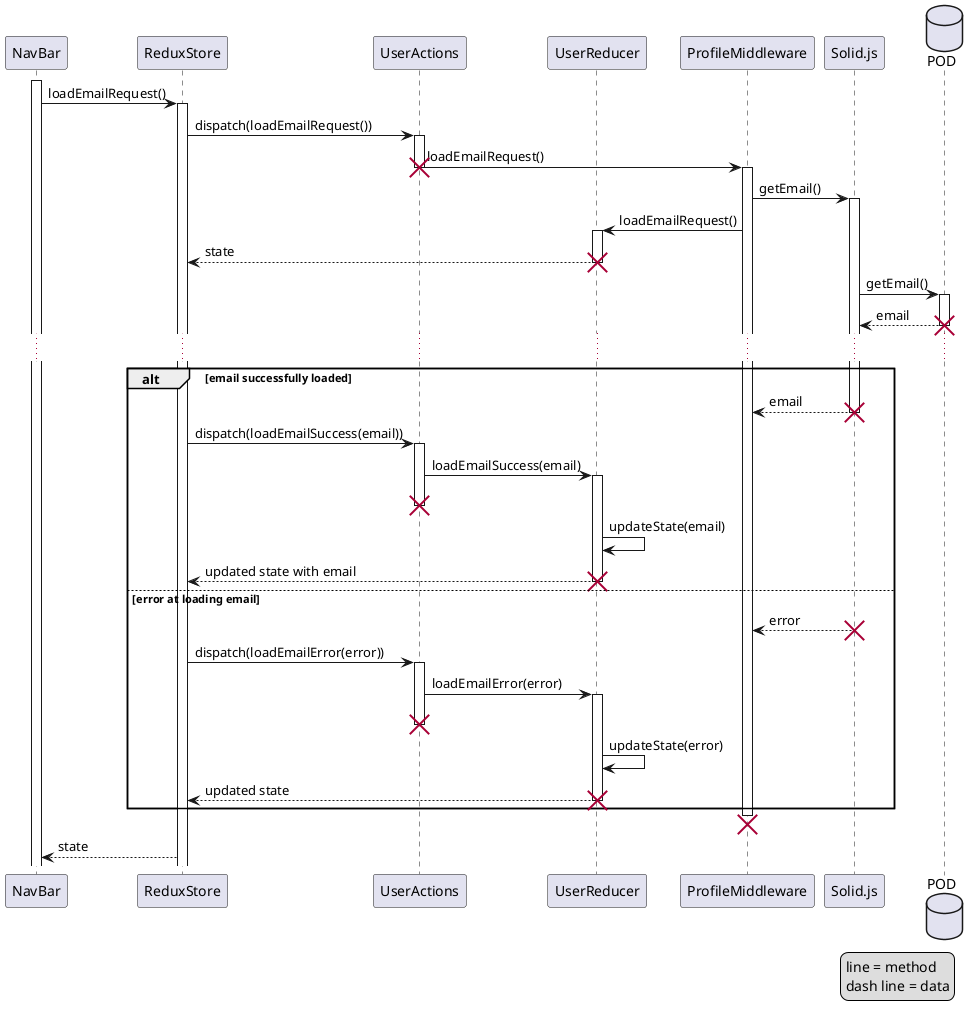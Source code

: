 title Load routes - Sequence Diagram 

@startuml

participant NavBar as nb 
participant ReduxStore as rs 
participant UserActions as ra 
participant UserReducer as rr 
participant ProfileMiddleware as rm 
participant Solid.js as s 
database POD as p

activate nb
nb -> rs: loadEmailRequest()
activate rs
rs -> ra: dispatch(loadEmailRequest())
activate ra
ra -> rm: loadEmailRequest()
destroy ra
activate rm
rm -> s: getEmail()
activate s
rm -> rr: loadEmailRequest()
activate rr
rr --> rs: state
destroy rr
s -> p: getEmail()
activate p
p --> s: email
destroy p
...
alt email successfully loaded
s --> rm: email
destroy s
rs -> ra: dispatch(loadEmailSuccess(email))
activate ra
ra -> rr: loadEmailSuccess(email)
activate rr
destroy ra
rr -> rr: updateState(email)
rr --> rs: updated state with email
destroy rr
else error at loading email
s --> rm: error
destroy s
rs -> ra: dispatch(loadEmailError(error))
activate ra
ra -> rr: loadEmailError(error)
activate rr
destroy ra
rr -> rr: updateState(error)
rr --> rs: updated state
destroy rr
end
destroy rm
rs --> nb: state
legend right
line = method
dash line = data
endlegend

@enduml